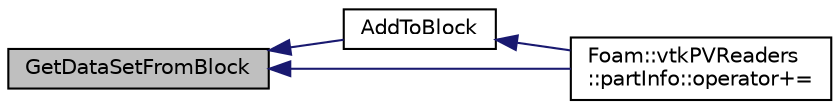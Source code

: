 digraph "GetDataSetFromBlock"
{
  bgcolor="transparent";
  edge [fontname="Helvetica",fontsize="10",labelfontname="Helvetica",labelfontsize="10"];
  node [fontname="Helvetica",fontsize="10",shape=record];
  rankdir="LR";
  Node1 [label="GetDataSetFromBlock",height=0.2,width=0.4,color="black", fillcolor="grey75", style="filled", fontcolor="black"];
  Node1 -> Node2 [dir="back",color="midnightblue",fontsize="10",style="solid",fontname="Helvetica"];
  Node2 [label="AddToBlock",height=0.2,width=0.4,color="black",URL="$a11075.html#a7cdc02b6bb650c025fc7b6cca670a484",tooltip="Convenience method use to convert the readers from VTK 5. "];
  Node2 -> Node3 [dir="back",color="midnightblue",fontsize="10",style="solid",fontname="Helvetica"];
  Node3 [label="Foam::vtkPVReaders\l::partInfo::operator+=",height=0.2,width=0.4,color="black",URL="$a01822.html#a351eab0b4f6196620a7179462023d117",tooltip="Increment the size. "];
  Node1 -> Node3 [dir="back",color="midnightblue",fontsize="10",style="solid",fontname="Helvetica"];
}
